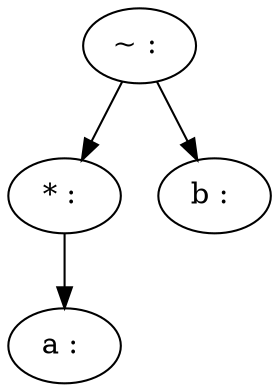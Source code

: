 // The Round Table
digraph {
	0 [label="~ : "]
	1 [label="* : "]
	2 [label="a : "]
	3 [label="b : "]
	0 -> 1
	1 -> 2
	0 -> 3
}
